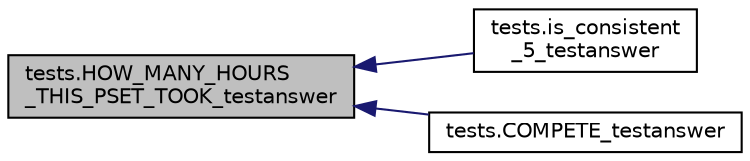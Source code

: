 digraph "tests.HOW_MANY_HOURS_THIS_PSET_TOOK_testanswer"
{
  edge [fontname="Helvetica",fontsize="10",labelfontname="Helvetica",labelfontsize="10"];
  node [fontname="Helvetica",fontsize="10",shape=record];
  rankdir="LR";
  Node1 [label="tests.HOW_MANY_HOURS\l_THIS_PSET_TOOK_testanswer",height=0.2,width=0.4,color="black", fillcolor="grey75", style="filled", fontcolor="black"];
  Node1 -> Node2 [dir="back",color="midnightblue",fontsize="10",style="solid",fontname="Helvetica"];
  Node2 [label="tests.is_consistent\l_5_testanswer",height=0.2,width=0.4,color="black", fillcolor="white", style="filled",URL="$namespacetests.html#aeb030be9fc4e4e682b08d2aedf34213d"];
  Node1 -> Node3 [dir="back",color="midnightblue",fontsize="10",style="solid",fontname="Helvetica"];
  Node3 [label="tests.COMPETE_testanswer",height=0.2,width=0.4,color="black", fillcolor="white", style="filled",URL="$namespacetests.html#a75639bbe216bc0814b7ce89dd5f932a1"];
}

